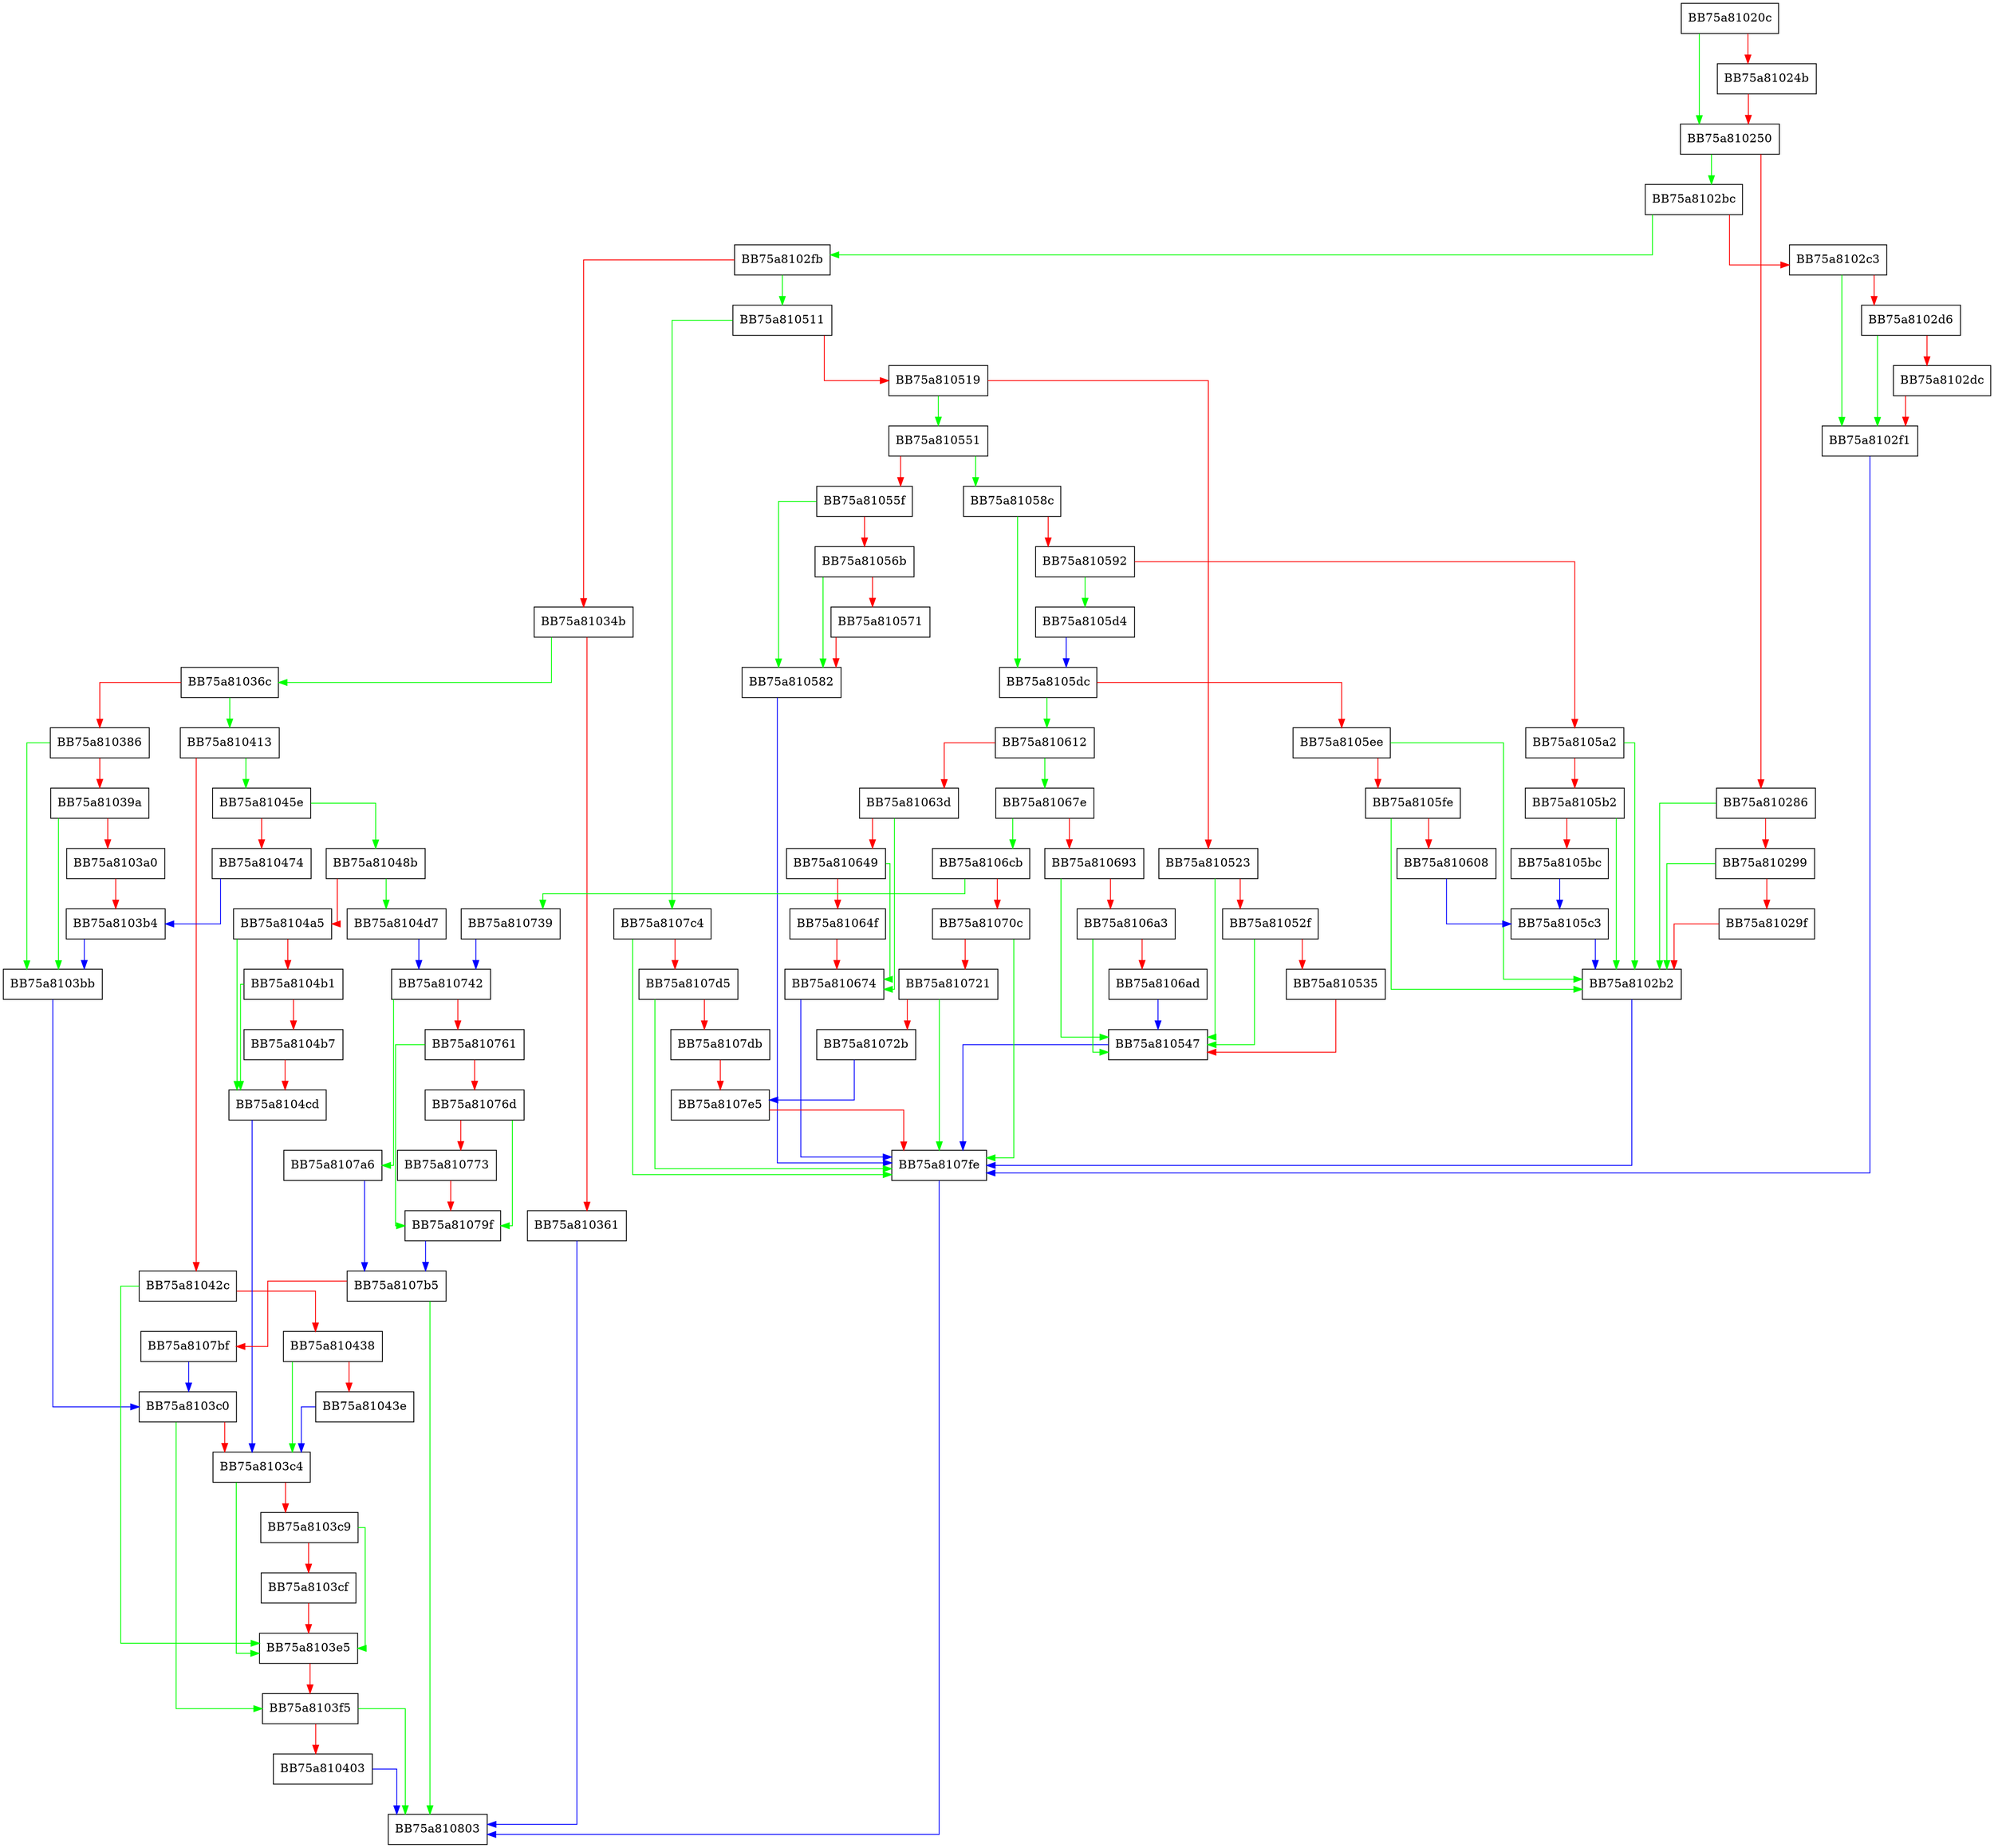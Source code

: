 digraph Commit {
  node [shape="box"];
  graph [splines=ortho];
  BB75a81020c -> BB75a810250 [color="green"];
  BB75a81020c -> BB75a81024b [color="red"];
  BB75a81024b -> BB75a810250 [color="red"];
  BB75a810250 -> BB75a8102bc [color="green"];
  BB75a810250 -> BB75a810286 [color="red"];
  BB75a810286 -> BB75a8102b2 [color="green"];
  BB75a810286 -> BB75a810299 [color="red"];
  BB75a810299 -> BB75a8102b2 [color="green"];
  BB75a810299 -> BB75a81029f [color="red"];
  BB75a81029f -> BB75a8102b2 [color="red"];
  BB75a8102b2 -> BB75a8107fe [color="blue"];
  BB75a8102bc -> BB75a8102fb [color="green"];
  BB75a8102bc -> BB75a8102c3 [color="red"];
  BB75a8102c3 -> BB75a8102f1 [color="green"];
  BB75a8102c3 -> BB75a8102d6 [color="red"];
  BB75a8102d6 -> BB75a8102f1 [color="green"];
  BB75a8102d6 -> BB75a8102dc [color="red"];
  BB75a8102dc -> BB75a8102f1 [color="red"];
  BB75a8102f1 -> BB75a8107fe [color="blue"];
  BB75a8102fb -> BB75a810511 [color="green"];
  BB75a8102fb -> BB75a81034b [color="red"];
  BB75a81034b -> BB75a81036c [color="green"];
  BB75a81034b -> BB75a810361 [color="red"];
  BB75a810361 -> BB75a810803 [color="blue"];
  BB75a81036c -> BB75a810413 [color="green"];
  BB75a81036c -> BB75a810386 [color="red"];
  BB75a810386 -> BB75a8103bb [color="green"];
  BB75a810386 -> BB75a81039a [color="red"];
  BB75a81039a -> BB75a8103bb [color="green"];
  BB75a81039a -> BB75a8103a0 [color="red"];
  BB75a8103a0 -> BB75a8103b4 [color="red"];
  BB75a8103b4 -> BB75a8103bb [color="blue"];
  BB75a8103bb -> BB75a8103c0 [color="blue"];
  BB75a8103c0 -> BB75a8103f5 [color="green"];
  BB75a8103c0 -> BB75a8103c4 [color="red"];
  BB75a8103c4 -> BB75a8103e5 [color="green"];
  BB75a8103c4 -> BB75a8103c9 [color="red"];
  BB75a8103c9 -> BB75a8103e5 [color="green"];
  BB75a8103c9 -> BB75a8103cf [color="red"];
  BB75a8103cf -> BB75a8103e5 [color="red"];
  BB75a8103e5 -> BB75a8103f5 [color="red"];
  BB75a8103f5 -> BB75a810803 [color="green"];
  BB75a8103f5 -> BB75a810403 [color="red"];
  BB75a810403 -> BB75a810803 [color="blue"];
  BB75a810413 -> BB75a81045e [color="green"];
  BB75a810413 -> BB75a81042c [color="red"];
  BB75a81042c -> BB75a8103e5 [color="green"];
  BB75a81042c -> BB75a810438 [color="red"];
  BB75a810438 -> BB75a8103c4 [color="green"];
  BB75a810438 -> BB75a81043e [color="red"];
  BB75a81043e -> BB75a8103c4 [color="blue"];
  BB75a81045e -> BB75a81048b [color="green"];
  BB75a81045e -> BB75a810474 [color="red"];
  BB75a810474 -> BB75a8103b4 [color="blue"];
  BB75a81048b -> BB75a8104d7 [color="green"];
  BB75a81048b -> BB75a8104a5 [color="red"];
  BB75a8104a5 -> BB75a8104cd [color="green"];
  BB75a8104a5 -> BB75a8104b1 [color="red"];
  BB75a8104b1 -> BB75a8104cd [color="green"];
  BB75a8104b1 -> BB75a8104b7 [color="red"];
  BB75a8104b7 -> BB75a8104cd [color="red"];
  BB75a8104cd -> BB75a8103c4 [color="blue"];
  BB75a8104d7 -> BB75a810742 [color="blue"];
  BB75a810511 -> BB75a8107c4 [color="green"];
  BB75a810511 -> BB75a810519 [color="red"];
  BB75a810519 -> BB75a810551 [color="green"];
  BB75a810519 -> BB75a810523 [color="red"];
  BB75a810523 -> BB75a810547 [color="green"];
  BB75a810523 -> BB75a81052f [color="red"];
  BB75a81052f -> BB75a810547 [color="green"];
  BB75a81052f -> BB75a810535 [color="red"];
  BB75a810535 -> BB75a810547 [color="red"];
  BB75a810547 -> BB75a8107fe [color="blue"];
  BB75a810551 -> BB75a81058c [color="green"];
  BB75a810551 -> BB75a81055f [color="red"];
  BB75a81055f -> BB75a810582 [color="green"];
  BB75a81055f -> BB75a81056b [color="red"];
  BB75a81056b -> BB75a810582 [color="green"];
  BB75a81056b -> BB75a810571 [color="red"];
  BB75a810571 -> BB75a810582 [color="red"];
  BB75a810582 -> BB75a8107fe [color="blue"];
  BB75a81058c -> BB75a8105dc [color="green"];
  BB75a81058c -> BB75a810592 [color="red"];
  BB75a810592 -> BB75a8105d4 [color="green"];
  BB75a810592 -> BB75a8105a2 [color="red"];
  BB75a8105a2 -> BB75a8102b2 [color="green"];
  BB75a8105a2 -> BB75a8105b2 [color="red"];
  BB75a8105b2 -> BB75a8102b2 [color="green"];
  BB75a8105b2 -> BB75a8105bc [color="red"];
  BB75a8105bc -> BB75a8105c3 [color="blue"];
  BB75a8105c3 -> BB75a8102b2 [color="blue"];
  BB75a8105d4 -> BB75a8105dc [color="blue"];
  BB75a8105dc -> BB75a810612 [color="green"];
  BB75a8105dc -> BB75a8105ee [color="red"];
  BB75a8105ee -> BB75a8102b2 [color="green"];
  BB75a8105ee -> BB75a8105fe [color="red"];
  BB75a8105fe -> BB75a8102b2 [color="green"];
  BB75a8105fe -> BB75a810608 [color="red"];
  BB75a810608 -> BB75a8105c3 [color="blue"];
  BB75a810612 -> BB75a81067e [color="green"];
  BB75a810612 -> BB75a81063d [color="red"];
  BB75a81063d -> BB75a810674 [color="green"];
  BB75a81063d -> BB75a810649 [color="red"];
  BB75a810649 -> BB75a810674 [color="green"];
  BB75a810649 -> BB75a81064f [color="red"];
  BB75a81064f -> BB75a810674 [color="red"];
  BB75a810674 -> BB75a8107fe [color="blue"];
  BB75a81067e -> BB75a8106cb [color="green"];
  BB75a81067e -> BB75a810693 [color="red"];
  BB75a810693 -> BB75a810547 [color="green"];
  BB75a810693 -> BB75a8106a3 [color="red"];
  BB75a8106a3 -> BB75a810547 [color="green"];
  BB75a8106a3 -> BB75a8106ad [color="red"];
  BB75a8106ad -> BB75a810547 [color="blue"];
  BB75a8106cb -> BB75a810739 [color="green"];
  BB75a8106cb -> BB75a81070c [color="red"];
  BB75a81070c -> BB75a8107fe [color="green"];
  BB75a81070c -> BB75a810721 [color="red"];
  BB75a810721 -> BB75a8107fe [color="green"];
  BB75a810721 -> BB75a81072b [color="red"];
  BB75a81072b -> BB75a8107e5 [color="blue"];
  BB75a810739 -> BB75a810742 [color="blue"];
  BB75a810742 -> BB75a8107a6 [color="green"];
  BB75a810742 -> BB75a810761 [color="red"];
  BB75a810761 -> BB75a81079f [color="green"];
  BB75a810761 -> BB75a81076d [color="red"];
  BB75a81076d -> BB75a81079f [color="green"];
  BB75a81076d -> BB75a810773 [color="red"];
  BB75a810773 -> BB75a81079f [color="red"];
  BB75a81079f -> BB75a8107b5 [color="blue"];
  BB75a8107a6 -> BB75a8107b5 [color="blue"];
  BB75a8107b5 -> BB75a810803 [color="green"];
  BB75a8107b5 -> BB75a8107bf [color="red"];
  BB75a8107bf -> BB75a8103c0 [color="blue"];
  BB75a8107c4 -> BB75a8107fe [color="green"];
  BB75a8107c4 -> BB75a8107d5 [color="red"];
  BB75a8107d5 -> BB75a8107fe [color="green"];
  BB75a8107d5 -> BB75a8107db [color="red"];
  BB75a8107db -> BB75a8107e5 [color="red"];
  BB75a8107e5 -> BB75a8107fe [color="red"];
  BB75a8107fe -> BB75a810803 [color="blue"];
}